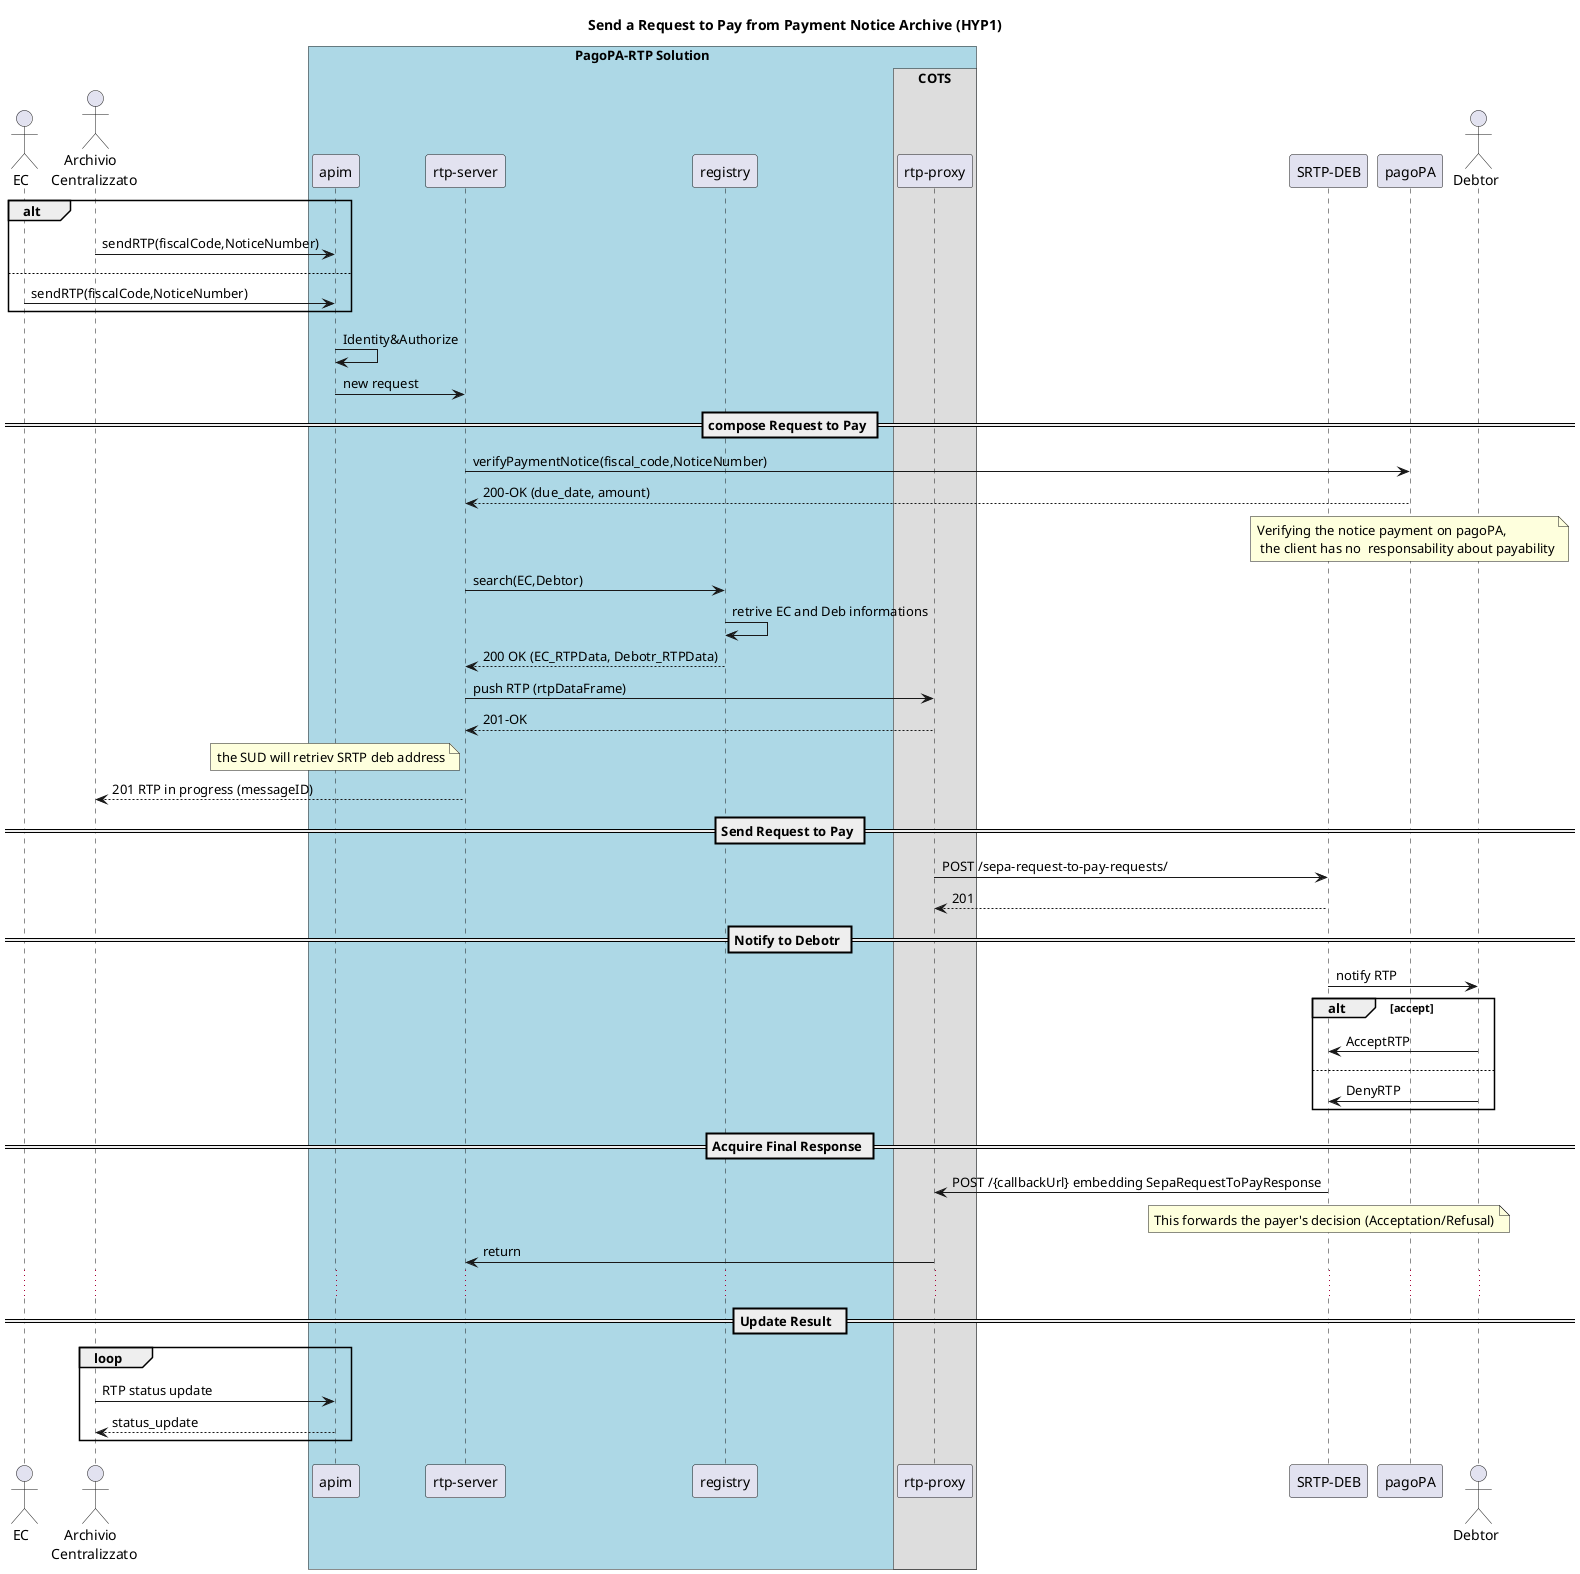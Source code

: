 @startuml
title : Send a Request to Pay from Payment Notice Archive (HYP1) 
actor ec as "EC"
actor archivio as "Archivio \n Centralizzato"

!pragma teoz true
box "PagoPA-RTP Solution" #LightBlue
participant rtp as "apim"
participant us1 as "rtp-server" 
participant data as "registry"
box "COTS"
participant us2 as "rtp-proxy"
end box 
end box



participant srtp_deb as "SRTP-DEB"

participant pagopa as "pagoPA"
actor deb as "Debtor"

alt 
archivio -> rtp : sendRTP(fiscalCode,NoticeNumber)
else 
ec -> rtp : sendRTP(fiscalCode,NoticeNumber)
end 

rtp -> rtp : Identity&Authorize
rtp -> us1 : new request

== compose Request to Pay == 
us1 -> pagopa : verifyPaymentNotice(fiscal_code,NoticeNumber)
pagopa --> us1 : 200-OK (due_date, amount)
note over pagopa: Verifying the notice payment on pagoPA,\n the client has no  responsability about payability
us1 -> data : search(EC,Debtor)
data -> data : retrive EC and Deb informations
data --> us1 : 200 OK (EC_RTPData, Debotr_RTPData)
us1 -> us2 : push RTP (rtpDataFrame)
us2 --> us1 : 201-OK

note over rtp: the SUD will retriev SRTP deb address 


us1 --> archivio : 201 RTP in progress (messageID)
== Send Request to Pay == 
us2 -> srtp_deb : POST /sepa-request-to-pay-requests/
srtp_deb --> us2 : 201
== Notify to Debotr ==
srtp_deb -> deb : notify RTP
alt accept 
deb -> srtp_deb : AcceptRTP
else 
deb -> srtp_deb: DenyRTP
end
== Acquire Final Response == 
srtp_deb -> us2 : POST /{callbackUrl} embedding SepaRequestToPayResponse
note over srtp_deb : This forwards the payer's decision (Acceptation/Refusal)
us2 -> us1 : return
...
== Update Result  == 
loop 
archivio -> rtp : RTP status update
rtp --> archivio: status_update
end
@enduml